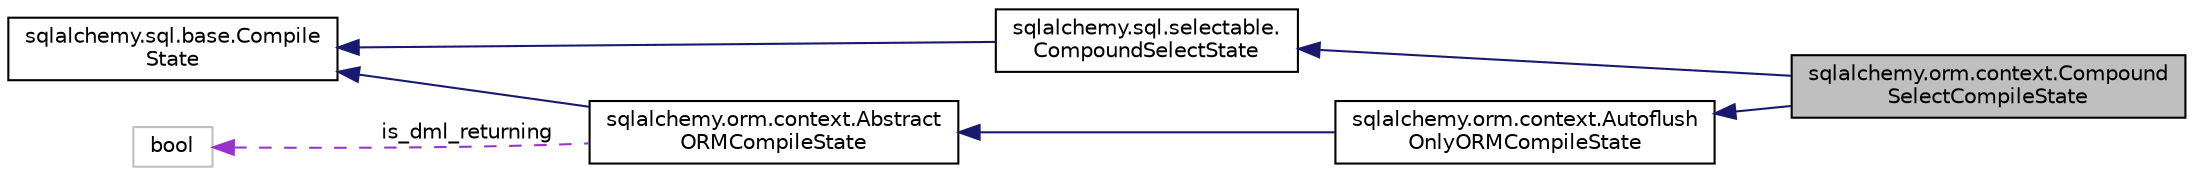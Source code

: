 digraph "sqlalchemy.orm.context.CompoundSelectCompileState"
{
 // LATEX_PDF_SIZE
  edge [fontname="Helvetica",fontsize="10",labelfontname="Helvetica",labelfontsize="10"];
  node [fontname="Helvetica",fontsize="10",shape=record];
  rankdir="LR";
  Node1 [label="sqlalchemy.orm.context.Compound\lSelectCompileState",height=0.2,width=0.4,color="black", fillcolor="grey75", style="filled", fontcolor="black",tooltip=" "];
  Node2 -> Node1 [dir="back",color="midnightblue",fontsize="10",style="solid",fontname="Helvetica"];
  Node2 [label="sqlalchemy.orm.context.Autoflush\lOnlyORMCompileState",height=0.2,width=0.4,color="black", fillcolor="white", style="filled",URL="$classsqlalchemy_1_1orm_1_1context_1_1AutoflushOnlyORMCompileState.html",tooltip=" "];
  Node3 -> Node2 [dir="back",color="midnightblue",fontsize="10",style="solid",fontname="Helvetica"];
  Node3 [label="sqlalchemy.orm.context.Abstract\lORMCompileState",height=0.2,width=0.4,color="black", fillcolor="white", style="filled",URL="$classsqlalchemy_1_1orm_1_1context_1_1AbstractORMCompileState.html",tooltip=" "];
  Node4 -> Node3 [dir="back",color="midnightblue",fontsize="10",style="solid",fontname="Helvetica"];
  Node4 [label="sqlalchemy.sql.base.Compile\lState",height=0.2,width=0.4,color="black", fillcolor="white", style="filled",URL="$classsqlalchemy_1_1sql_1_1base_1_1CompileState.html",tooltip=" "];
  Node5 -> Node3 [dir="back",color="darkorchid3",fontsize="10",style="dashed",label=" is_dml_returning" ,fontname="Helvetica"];
  Node5 [label="bool",height=0.2,width=0.4,color="grey75", fillcolor="white", style="filled",tooltip=" "];
  Node6 -> Node1 [dir="back",color="midnightblue",fontsize="10",style="solid",fontname="Helvetica"];
  Node6 [label="sqlalchemy.sql.selectable.\lCompoundSelectState",height=0.2,width=0.4,color="black", fillcolor="white", style="filled",URL="$classsqlalchemy_1_1sql_1_1selectable_1_1CompoundSelectState.html",tooltip=" "];
  Node4 -> Node6 [dir="back",color="midnightblue",fontsize="10",style="solid",fontname="Helvetica"];
}
